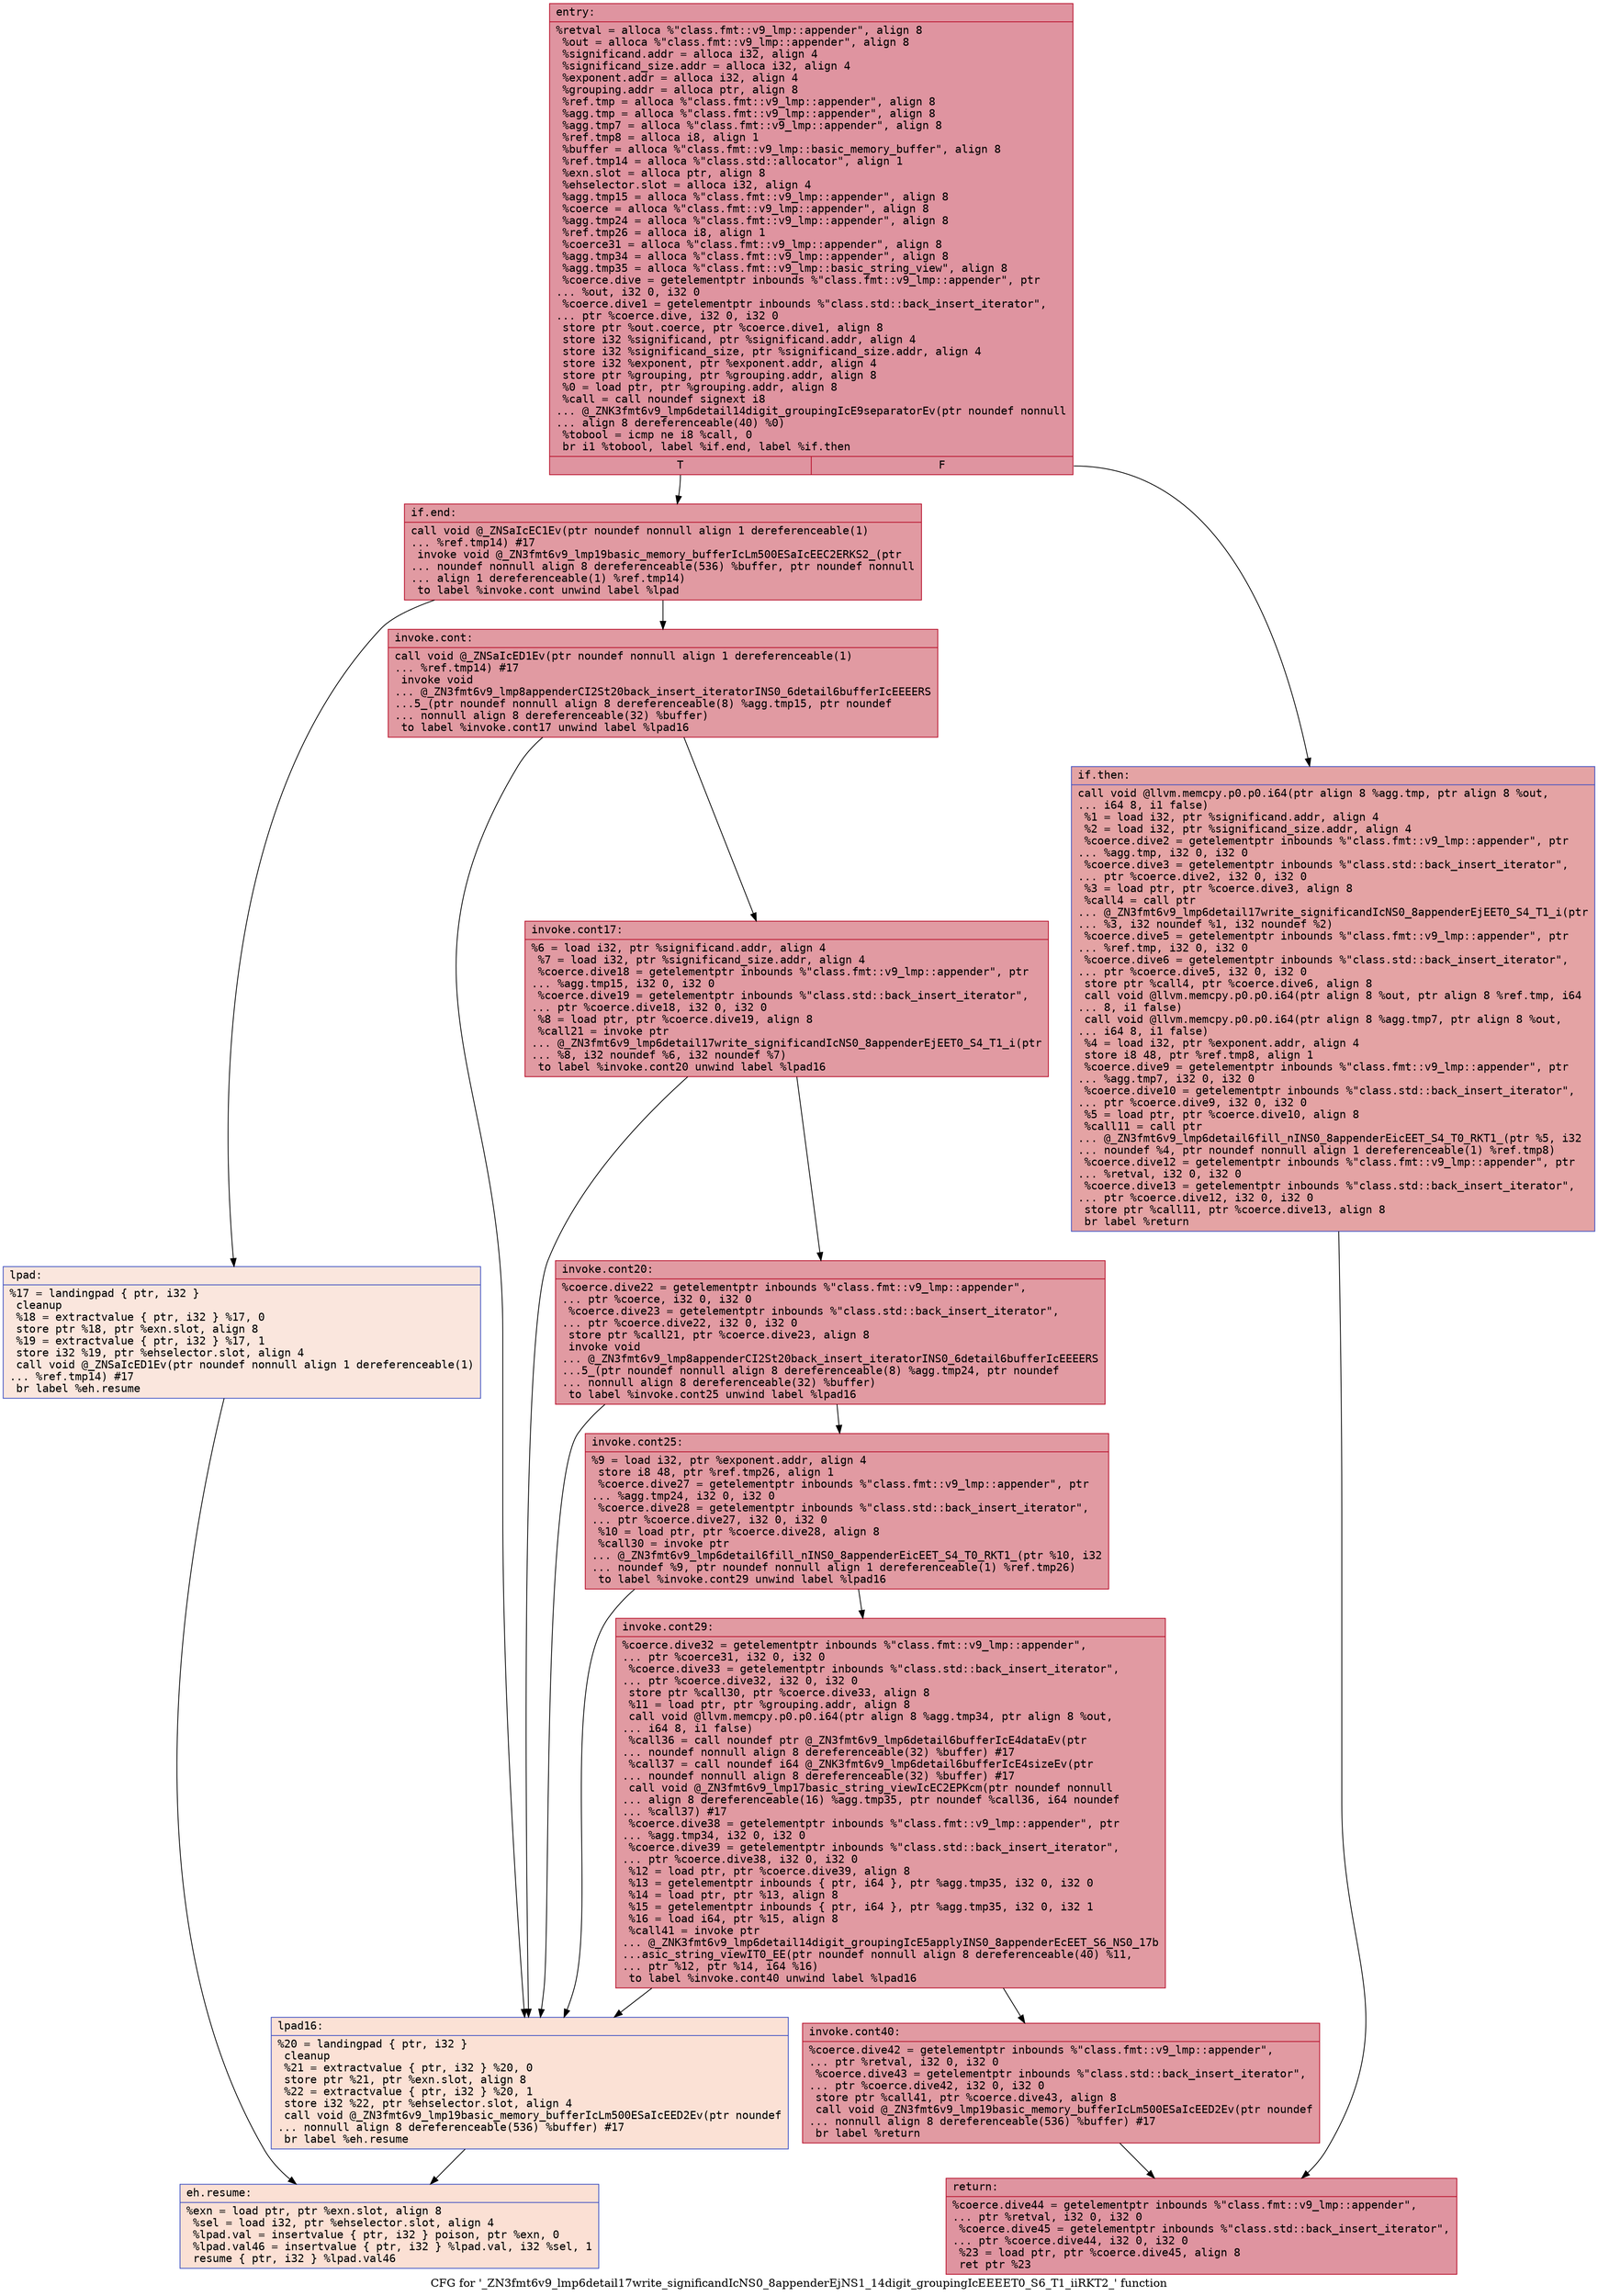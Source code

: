 digraph "CFG for '_ZN3fmt6v9_lmp6detail17write_significandIcNS0_8appenderEjNS1_14digit_groupingIcEEEET0_S6_T1_iiRKT2_' function" {
	label="CFG for '_ZN3fmt6v9_lmp6detail17write_significandIcNS0_8appenderEjNS1_14digit_groupingIcEEEET0_S6_T1_iiRKT2_' function";

	Node0x55fec323f0d0 [shape=record,color="#b70d28ff", style=filled, fillcolor="#b70d2870" fontname="Courier",label="{entry:\l|  %retval = alloca %\"class.fmt::v9_lmp::appender\", align 8\l  %out = alloca %\"class.fmt::v9_lmp::appender\", align 8\l  %significand.addr = alloca i32, align 4\l  %significand_size.addr = alloca i32, align 4\l  %exponent.addr = alloca i32, align 4\l  %grouping.addr = alloca ptr, align 8\l  %ref.tmp = alloca %\"class.fmt::v9_lmp::appender\", align 8\l  %agg.tmp = alloca %\"class.fmt::v9_lmp::appender\", align 8\l  %agg.tmp7 = alloca %\"class.fmt::v9_lmp::appender\", align 8\l  %ref.tmp8 = alloca i8, align 1\l  %buffer = alloca %\"class.fmt::v9_lmp::basic_memory_buffer\", align 8\l  %ref.tmp14 = alloca %\"class.std::allocator\", align 1\l  %exn.slot = alloca ptr, align 8\l  %ehselector.slot = alloca i32, align 4\l  %agg.tmp15 = alloca %\"class.fmt::v9_lmp::appender\", align 8\l  %coerce = alloca %\"class.fmt::v9_lmp::appender\", align 8\l  %agg.tmp24 = alloca %\"class.fmt::v9_lmp::appender\", align 8\l  %ref.tmp26 = alloca i8, align 1\l  %coerce31 = alloca %\"class.fmt::v9_lmp::appender\", align 8\l  %agg.tmp34 = alloca %\"class.fmt::v9_lmp::appender\", align 8\l  %agg.tmp35 = alloca %\"class.fmt::v9_lmp::basic_string_view\", align 8\l  %coerce.dive = getelementptr inbounds %\"class.fmt::v9_lmp::appender\", ptr\l... %out, i32 0, i32 0\l  %coerce.dive1 = getelementptr inbounds %\"class.std::back_insert_iterator\",\l... ptr %coerce.dive, i32 0, i32 0\l  store ptr %out.coerce, ptr %coerce.dive1, align 8\l  store i32 %significand, ptr %significand.addr, align 4\l  store i32 %significand_size, ptr %significand_size.addr, align 4\l  store i32 %exponent, ptr %exponent.addr, align 4\l  store ptr %grouping, ptr %grouping.addr, align 8\l  %0 = load ptr, ptr %grouping.addr, align 8\l  %call = call noundef signext i8\l... @_ZNK3fmt6v9_lmp6detail14digit_groupingIcE9separatorEv(ptr noundef nonnull\l... align 8 dereferenceable(40) %0)\l  %tobool = icmp ne i8 %call, 0\l  br i1 %tobool, label %if.end, label %if.then\l|{<s0>T|<s1>F}}"];
	Node0x55fec323f0d0:s0 -> Node0x55fec3240d40[tooltip="entry -> if.end\nProbability 62.50%" ];
	Node0x55fec323f0d0:s1 -> Node0x55fec3240db0[tooltip="entry -> if.then\nProbability 37.50%" ];
	Node0x55fec3240db0 [shape=record,color="#3d50c3ff", style=filled, fillcolor="#c32e3170" fontname="Courier",label="{if.then:\l|  call void @llvm.memcpy.p0.p0.i64(ptr align 8 %agg.tmp, ptr align 8 %out,\l... i64 8, i1 false)\l  %1 = load i32, ptr %significand.addr, align 4\l  %2 = load i32, ptr %significand_size.addr, align 4\l  %coerce.dive2 = getelementptr inbounds %\"class.fmt::v9_lmp::appender\", ptr\l... %agg.tmp, i32 0, i32 0\l  %coerce.dive3 = getelementptr inbounds %\"class.std::back_insert_iterator\",\l... ptr %coerce.dive2, i32 0, i32 0\l  %3 = load ptr, ptr %coerce.dive3, align 8\l  %call4 = call ptr\l... @_ZN3fmt6v9_lmp6detail17write_significandIcNS0_8appenderEjEET0_S4_T1_i(ptr\l... %3, i32 noundef %1, i32 noundef %2)\l  %coerce.dive5 = getelementptr inbounds %\"class.fmt::v9_lmp::appender\", ptr\l... %ref.tmp, i32 0, i32 0\l  %coerce.dive6 = getelementptr inbounds %\"class.std::back_insert_iterator\",\l... ptr %coerce.dive5, i32 0, i32 0\l  store ptr %call4, ptr %coerce.dive6, align 8\l  call void @llvm.memcpy.p0.p0.i64(ptr align 8 %out, ptr align 8 %ref.tmp, i64\l... 8, i1 false)\l  call void @llvm.memcpy.p0.p0.i64(ptr align 8 %agg.tmp7, ptr align 8 %out,\l... i64 8, i1 false)\l  %4 = load i32, ptr %exponent.addr, align 4\l  store i8 48, ptr %ref.tmp8, align 1\l  %coerce.dive9 = getelementptr inbounds %\"class.fmt::v9_lmp::appender\", ptr\l... %agg.tmp7, i32 0, i32 0\l  %coerce.dive10 = getelementptr inbounds %\"class.std::back_insert_iterator\",\l... ptr %coerce.dive9, i32 0, i32 0\l  %5 = load ptr, ptr %coerce.dive10, align 8\l  %call11 = call ptr\l... @_ZN3fmt6v9_lmp6detail6fill_nINS0_8appenderEicEET_S4_T0_RKT1_(ptr %5, i32\l... noundef %4, ptr noundef nonnull align 1 dereferenceable(1) %ref.tmp8)\l  %coerce.dive12 = getelementptr inbounds %\"class.fmt::v9_lmp::appender\", ptr\l... %retval, i32 0, i32 0\l  %coerce.dive13 = getelementptr inbounds %\"class.std::back_insert_iterator\",\l... ptr %coerce.dive12, i32 0, i32 0\l  store ptr %call11, ptr %coerce.dive13, align 8\l  br label %return\l}"];
	Node0x55fec3240db0 -> Node0x55fec3241d10[tooltip="if.then -> return\nProbability 100.00%" ];
	Node0x55fec3240d40 [shape=record,color="#b70d28ff", style=filled, fillcolor="#bb1b2c70" fontname="Courier",label="{if.end:\l|  call void @_ZNSaIcEC1Ev(ptr noundef nonnull align 1 dereferenceable(1)\l... %ref.tmp14) #17\l  invoke void @_ZN3fmt6v9_lmp19basic_memory_bufferIcLm500ESaIcEEC2ERKS2_(ptr\l... noundef nonnull align 8 dereferenceable(536) %buffer, ptr noundef nonnull\l... align 1 dereferenceable(1) %ref.tmp14)\l          to label %invoke.cont unwind label %lpad\l}"];
	Node0x55fec3240d40 -> Node0x55fec32421b0[tooltip="if.end -> invoke.cont\nProbability 100.00%" ];
	Node0x55fec3240d40 -> Node0x55fec3242230[tooltip="if.end -> lpad\nProbability 0.00%" ];
	Node0x55fec32421b0 [shape=record,color="#b70d28ff", style=filled, fillcolor="#bb1b2c70" fontname="Courier",label="{invoke.cont:\l|  call void @_ZNSaIcED1Ev(ptr noundef nonnull align 1 dereferenceable(1)\l... %ref.tmp14) #17\l  invoke void\l... @_ZN3fmt6v9_lmp8appenderCI2St20back_insert_iteratorINS0_6detail6bufferIcEEEERS\l...5_(ptr noundef nonnull align 8 dereferenceable(8) %agg.tmp15, ptr noundef\l... nonnull align 8 dereferenceable(32) %buffer)\l          to label %invoke.cont17 unwind label %lpad16\l}"];
	Node0x55fec32421b0 -> Node0x55fec32424b0[tooltip="invoke.cont -> invoke.cont17\nProbability 100.00%" ];
	Node0x55fec32421b0 -> Node0x55fec3242590[tooltip="invoke.cont -> lpad16\nProbability 0.00%" ];
	Node0x55fec32424b0 [shape=record,color="#b70d28ff", style=filled, fillcolor="#bb1b2c70" fontname="Courier",label="{invoke.cont17:\l|  %6 = load i32, ptr %significand.addr, align 4\l  %7 = load i32, ptr %significand_size.addr, align 4\l  %coerce.dive18 = getelementptr inbounds %\"class.fmt::v9_lmp::appender\", ptr\l... %agg.tmp15, i32 0, i32 0\l  %coerce.dive19 = getelementptr inbounds %\"class.std::back_insert_iterator\",\l... ptr %coerce.dive18, i32 0, i32 0\l  %8 = load ptr, ptr %coerce.dive19, align 8\l  %call21 = invoke ptr\l... @_ZN3fmt6v9_lmp6detail17write_significandIcNS0_8appenderEjEET0_S4_T1_i(ptr\l... %8, i32 noundef %6, i32 noundef %7)\l          to label %invoke.cont20 unwind label %lpad16\l}"];
	Node0x55fec32424b0 -> Node0x55fec3240440[tooltip="invoke.cont17 -> invoke.cont20\nProbability 100.00%" ];
	Node0x55fec32424b0 -> Node0x55fec3242590[tooltip="invoke.cont17 -> lpad16\nProbability 0.00%" ];
	Node0x55fec3240440 [shape=record,color="#b70d28ff", style=filled, fillcolor="#bb1b2c70" fontname="Courier",label="{invoke.cont20:\l|  %coerce.dive22 = getelementptr inbounds %\"class.fmt::v9_lmp::appender\",\l... ptr %coerce, i32 0, i32 0\l  %coerce.dive23 = getelementptr inbounds %\"class.std::back_insert_iterator\",\l... ptr %coerce.dive22, i32 0, i32 0\l  store ptr %call21, ptr %coerce.dive23, align 8\l  invoke void\l... @_ZN3fmt6v9_lmp8appenderCI2St20back_insert_iteratorINS0_6detail6bufferIcEEEERS\l...5_(ptr noundef nonnull align 8 dereferenceable(8) %agg.tmp24, ptr noundef\l... nonnull align 8 dereferenceable(32) %buffer)\l          to label %invoke.cont25 unwind label %lpad16\l}"];
	Node0x55fec3240440 -> Node0x55fec32403f0[tooltip="invoke.cont20 -> invoke.cont25\nProbability 100.00%" ];
	Node0x55fec3240440 -> Node0x55fec3242590[tooltip="invoke.cont20 -> lpad16\nProbability 0.00%" ];
	Node0x55fec32403f0 [shape=record,color="#b70d28ff", style=filled, fillcolor="#bb1b2c70" fontname="Courier",label="{invoke.cont25:\l|  %9 = load i32, ptr %exponent.addr, align 4\l  store i8 48, ptr %ref.tmp26, align 1\l  %coerce.dive27 = getelementptr inbounds %\"class.fmt::v9_lmp::appender\", ptr\l... %agg.tmp24, i32 0, i32 0\l  %coerce.dive28 = getelementptr inbounds %\"class.std::back_insert_iterator\",\l... ptr %coerce.dive27, i32 0, i32 0\l  %10 = load ptr, ptr %coerce.dive28, align 8\l  %call30 = invoke ptr\l... @_ZN3fmt6v9_lmp6detail6fill_nINS0_8appenderEicEET_S4_T0_RKT1_(ptr %10, i32\l... noundef %9, ptr noundef nonnull align 1 dereferenceable(1) %ref.tmp26)\l          to label %invoke.cont29 unwind label %lpad16\l}"];
	Node0x55fec32403f0 -> Node0x55fec32438a0[tooltip="invoke.cont25 -> invoke.cont29\nProbability 100.00%" ];
	Node0x55fec32403f0 -> Node0x55fec3242590[tooltip="invoke.cont25 -> lpad16\nProbability 0.00%" ];
	Node0x55fec32438a0 [shape=record,color="#b70d28ff", style=filled, fillcolor="#bb1b2c70" fontname="Courier",label="{invoke.cont29:\l|  %coerce.dive32 = getelementptr inbounds %\"class.fmt::v9_lmp::appender\",\l... ptr %coerce31, i32 0, i32 0\l  %coerce.dive33 = getelementptr inbounds %\"class.std::back_insert_iterator\",\l... ptr %coerce.dive32, i32 0, i32 0\l  store ptr %call30, ptr %coerce.dive33, align 8\l  %11 = load ptr, ptr %grouping.addr, align 8\l  call void @llvm.memcpy.p0.p0.i64(ptr align 8 %agg.tmp34, ptr align 8 %out,\l... i64 8, i1 false)\l  %call36 = call noundef ptr @_ZN3fmt6v9_lmp6detail6bufferIcE4dataEv(ptr\l... noundef nonnull align 8 dereferenceable(32) %buffer) #17\l  %call37 = call noundef i64 @_ZNK3fmt6v9_lmp6detail6bufferIcE4sizeEv(ptr\l... noundef nonnull align 8 dereferenceable(32) %buffer) #17\l  call void @_ZN3fmt6v9_lmp17basic_string_viewIcEC2EPKcm(ptr noundef nonnull\l... align 8 dereferenceable(16) %agg.tmp35, ptr noundef %call36, i64 noundef\l... %call37) #17\l  %coerce.dive38 = getelementptr inbounds %\"class.fmt::v9_lmp::appender\", ptr\l... %agg.tmp34, i32 0, i32 0\l  %coerce.dive39 = getelementptr inbounds %\"class.std::back_insert_iterator\",\l... ptr %coerce.dive38, i32 0, i32 0\l  %12 = load ptr, ptr %coerce.dive39, align 8\l  %13 = getelementptr inbounds \{ ptr, i64 \}, ptr %agg.tmp35, i32 0, i32 0\l  %14 = load ptr, ptr %13, align 8\l  %15 = getelementptr inbounds \{ ptr, i64 \}, ptr %agg.tmp35, i32 0, i32 1\l  %16 = load i64, ptr %15, align 8\l  %call41 = invoke ptr\l... @_ZNK3fmt6v9_lmp6detail14digit_groupingIcE5applyINS0_8appenderEcEET_S6_NS0_17b\l...asic_string_viewIT0_EE(ptr noundef nonnull align 8 dereferenceable(40) %11,\l... ptr %12, ptr %14, i64 %16)\l          to label %invoke.cont40 unwind label %lpad16\l}"];
	Node0x55fec32438a0 -> Node0x55fec3244680[tooltip="invoke.cont29 -> invoke.cont40\nProbability 100.00%" ];
	Node0x55fec32438a0 -> Node0x55fec3242590[tooltip="invoke.cont29 -> lpad16\nProbability 0.00%" ];
	Node0x55fec3244680 [shape=record,color="#b70d28ff", style=filled, fillcolor="#bb1b2c70" fontname="Courier",label="{invoke.cont40:\l|  %coerce.dive42 = getelementptr inbounds %\"class.fmt::v9_lmp::appender\",\l... ptr %retval, i32 0, i32 0\l  %coerce.dive43 = getelementptr inbounds %\"class.std::back_insert_iterator\",\l... ptr %coerce.dive42, i32 0, i32 0\l  store ptr %call41, ptr %coerce.dive43, align 8\l  call void @_ZN3fmt6v9_lmp19basic_memory_bufferIcLm500ESaIcEED2Ev(ptr noundef\l... nonnull align 8 dereferenceable(536) %buffer) #17\l  br label %return\l}"];
	Node0x55fec3244680 -> Node0x55fec3241d10[tooltip="invoke.cont40 -> return\nProbability 100.00%" ];
	Node0x55fec3242230 [shape=record,color="#3d50c3ff", style=filled, fillcolor="#f3c7b170" fontname="Courier",label="{lpad:\l|  %17 = landingpad \{ ptr, i32 \}\l          cleanup\l  %18 = extractvalue \{ ptr, i32 \} %17, 0\l  store ptr %18, ptr %exn.slot, align 8\l  %19 = extractvalue \{ ptr, i32 \} %17, 1\l  store i32 %19, ptr %ehselector.slot, align 4\l  call void @_ZNSaIcED1Ev(ptr noundef nonnull align 1 dereferenceable(1)\l... %ref.tmp14) #17\l  br label %eh.resume\l}"];
	Node0x55fec3242230 -> Node0x55fec3245050[tooltip="lpad -> eh.resume\nProbability 100.00%" ];
	Node0x55fec3242590 [shape=record,color="#3d50c3ff", style=filled, fillcolor="#f7bca170" fontname="Courier",label="{lpad16:\l|  %20 = landingpad \{ ptr, i32 \}\l          cleanup\l  %21 = extractvalue \{ ptr, i32 \} %20, 0\l  store ptr %21, ptr %exn.slot, align 8\l  %22 = extractvalue \{ ptr, i32 \} %20, 1\l  store i32 %22, ptr %ehselector.slot, align 4\l  call void @_ZN3fmt6v9_lmp19basic_memory_bufferIcLm500ESaIcEED2Ev(ptr noundef\l... nonnull align 8 dereferenceable(536) %buffer) #17\l  br label %eh.resume\l}"];
	Node0x55fec3242590 -> Node0x55fec3245050[tooltip="lpad16 -> eh.resume\nProbability 100.00%" ];
	Node0x55fec3241d10 [shape=record,color="#b70d28ff", style=filled, fillcolor="#b70d2870" fontname="Courier",label="{return:\l|  %coerce.dive44 = getelementptr inbounds %\"class.fmt::v9_lmp::appender\",\l... ptr %retval, i32 0, i32 0\l  %coerce.dive45 = getelementptr inbounds %\"class.std::back_insert_iterator\",\l... ptr %coerce.dive44, i32 0, i32 0\l  %23 = load ptr, ptr %coerce.dive45, align 8\l  ret ptr %23\l}"];
	Node0x55fec3245050 [shape=record,color="#3d50c3ff", style=filled, fillcolor="#f7b99e70" fontname="Courier",label="{eh.resume:\l|  %exn = load ptr, ptr %exn.slot, align 8\l  %sel = load i32, ptr %ehselector.slot, align 4\l  %lpad.val = insertvalue \{ ptr, i32 \} poison, ptr %exn, 0\l  %lpad.val46 = insertvalue \{ ptr, i32 \} %lpad.val, i32 %sel, 1\l  resume \{ ptr, i32 \} %lpad.val46\l}"];
}
